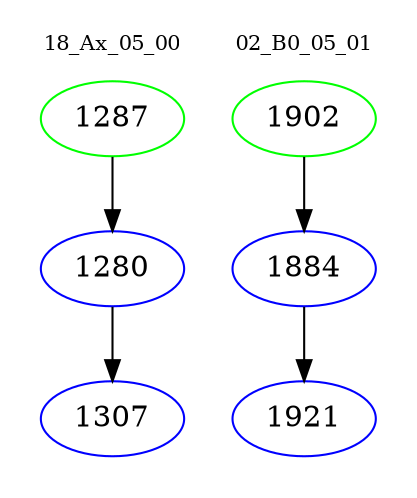 digraph{
subgraph cluster_0 {
color = white
label = "18_Ax_05_00";
fontsize=10;
T0_1287 [label="1287", color="green"]
T0_1287 -> T0_1280 [color="black"]
T0_1280 [label="1280", color="blue"]
T0_1280 -> T0_1307 [color="black"]
T0_1307 [label="1307", color="blue"]
}
subgraph cluster_1 {
color = white
label = "02_B0_05_01";
fontsize=10;
T1_1902 [label="1902", color="green"]
T1_1902 -> T1_1884 [color="black"]
T1_1884 [label="1884", color="blue"]
T1_1884 -> T1_1921 [color="black"]
T1_1921 [label="1921", color="blue"]
}
}

